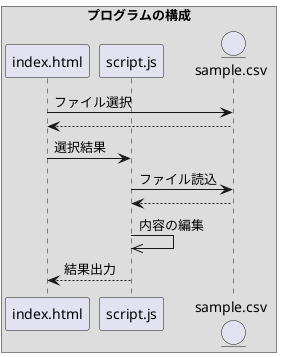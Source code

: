 @startuml "capter00_README_001"
box "プログラムの構成"
    participant "index.html" as index
    participant "script.js"  as script
    entity "sample.csv"      as sample
end box

index  ->  sample : ファイル選択
sample --> index
index  ->  script : 選択結果
script ->  sample : ファイル読込
sample --> script
script ->> script : 内容の編集
script --> index  : 結果出力
@enduml